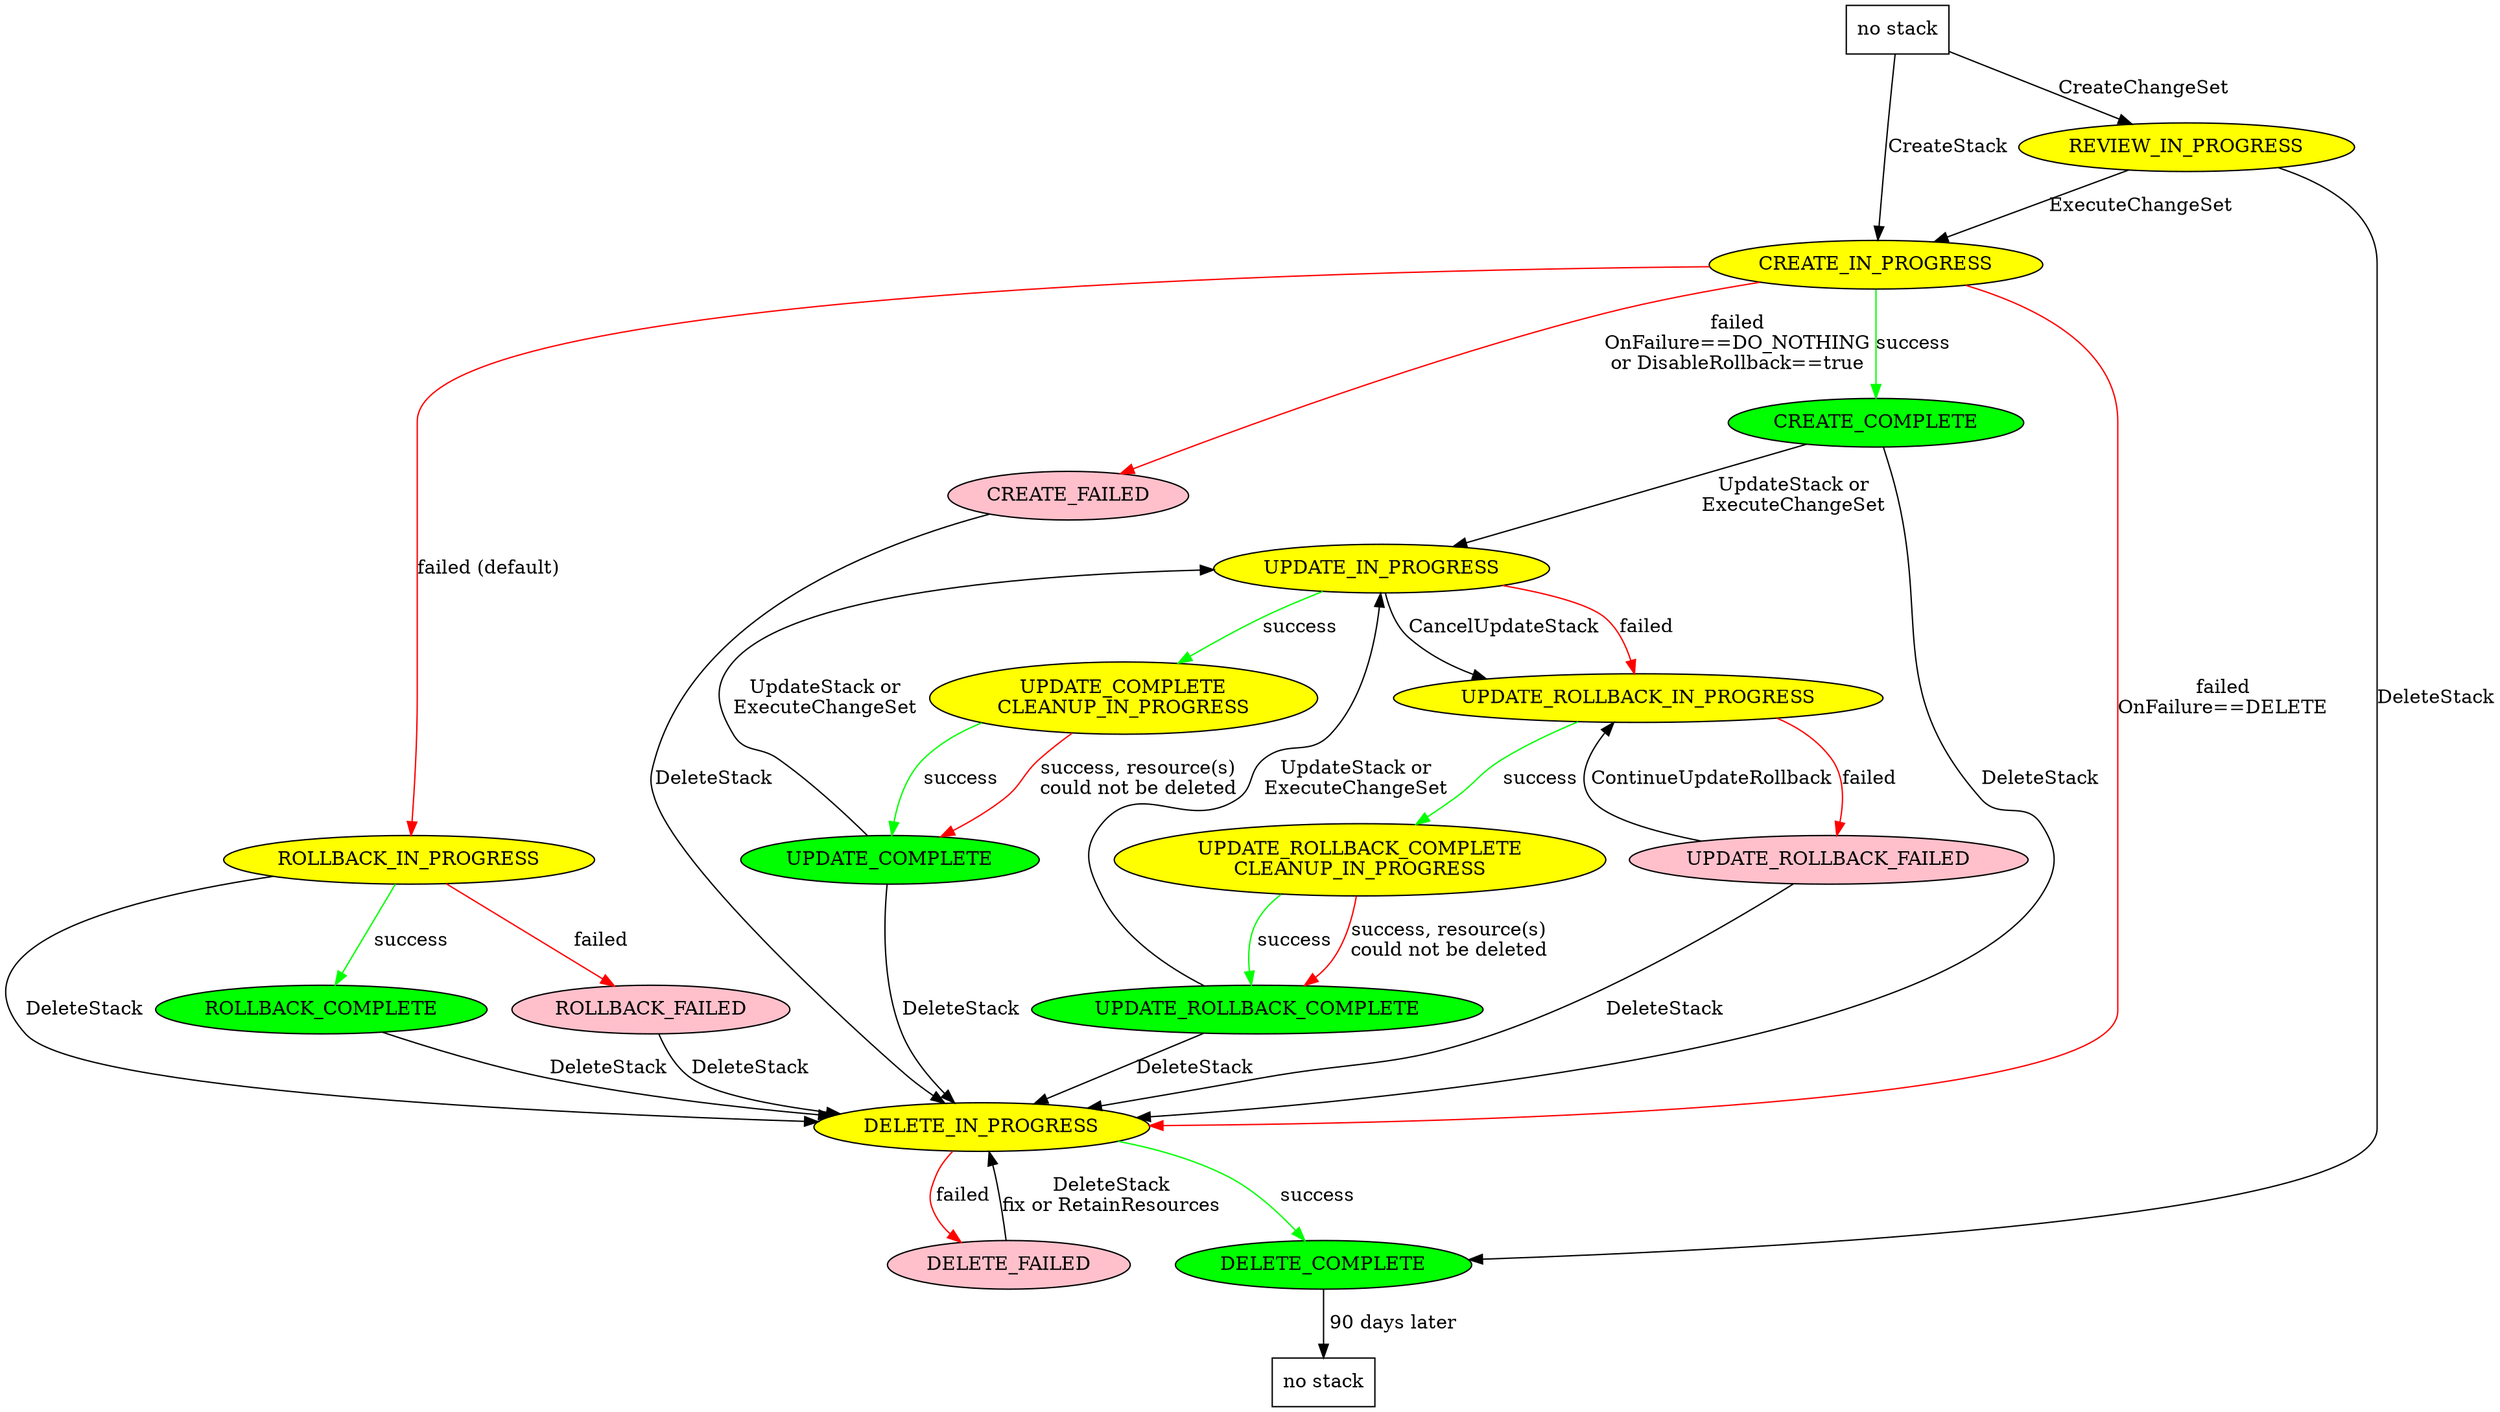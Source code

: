 digraph all_states {

  before_existence [ label="no stack" shape="box" ]
  before_existence -> CREATE_IN_PROGRESS [label="CreateStack"]
  before_existence -> REVIEW_IN_PROGRESS [label="CreateChangeSet"]

  CREATE_COMPLETE [ fillcolor="green" style=filled ]
  CREATE_COMPLETE -> UPDATE_IN_PROGRESS [label="UpdateStack or\nExecuteChangeSet"]
  CREATE_COMPLETE -> DELETE_IN_PROGRESS [label="DeleteStack"]

  REVIEW_IN_PROGRESS [ style=dotted fillcolor="yellow" style=filled ]
  REVIEW_IN_PROGRESS -> CREATE_IN_PROGRESS [label="ExecuteChangeSet"]
  REVIEW_IN_PROGRESS -> DELETE_COMPLETE [label="DeleteStack"]

  CREATE_IN_PROGRESS [ style=dotted fillcolor="yellow" style=filled ]
  CREATE_IN_PROGRESS -> CREATE_COMPLETE [label="success" color="green"]
  CREATE_IN_PROGRESS -> ROLLBACK_IN_PROGRESS [label="failed (default)" color=red] 
  CREATE_IN_PROGRESS -> CREATE_FAILED  [label="failed\nOnFailure==DO_NOTHING\nor DisableRollback==true" color="red"]
  CREATE_IN_PROGRESS -> DELETE_IN_PROGRESS  [label="failed\nOnFailure==DELETE" color="red"]

  CREATE_FAILED [ fillcolor="pink" style=filled ]
  CREATE_FAILED -> DELETE_IN_PROGRESS [label="DeleteStack"]

  DELETE_COMPLETE [ fillcolor="green" style=filled  ]
  DELETE_COMPLETE -> after_existence [ label=" 90 days later" ]

  DELETE_FAILED [ fillcolor="pink" style=filled ]
  DELETE_FAILED ->  DELETE_IN_PROGRESS [label="DeleteStack\nfix or RetainResources"]

  DELETE_IN_PROGRESS [ style=dotted fillcolor="yellow" style=filled ]
  DELETE_IN_PROGRESS -> DELETE_COMPLETE [label="success" color="green" ]
  DELETE_IN_PROGRESS -> DELETE_FAILED [ label="failed" color="red" ]

  ROLLBACK_COMPLETE [ fillcolor="green" style=filled  ]
  ROLLBACK_COMPLETE ->  DELETE_IN_PROGRESS [label="DeleteStack"]

  ROLLBACK_FAILED [ fillcolor="pink" style=filled ]
  ROLLBACK_FAILED -> DELETE_IN_PROGRESS [label="DeleteStack"]

  ROLLBACK_IN_PROGRESS [ style=dotted fillcolor="yellow" style=filled ]
  ROLLBACK_IN_PROGRESS -> ROLLBACK_COMPLETE [label="success" color="green"]
  ROLLBACK_IN_PROGRESS -> ROLLBACK_FAILED [label="failed" color="red"]
  ROLLBACK_IN_PROGRESS -> DELETE_IN_PROGRESS [label="DeleteStack"]

  UPDATE_COMPLETE [ fillcolor="green" style=filled]
  UPDATE_COMPLETE -> DELETE_IN_PROGRESS  [label="DeleteStack"]
  UPDATE_COMPLETE -> UPDATE_IN_PROGRESS [label="UpdateStack or\nExecuteChangeSet"]

  UPDATE_COMPLETE_CLEANUP_IN_PROGRESS [ style=dotted label="UPDATE_COMPLETE\nCLEANUP_IN_PROGRESS" fillcolor="yellow" style=filled ]
  UPDATE_COMPLETE_CLEANUP_IN_PROGRESS -> UPDATE_COMPLETE [label="success, resource(s)\ncould not be deleted" color="red"]
  UPDATE_COMPLETE_CLEANUP_IN_PROGRESS -> UPDATE_COMPLETE [label="success" color="green"]

  UPDATE_IN_PROGRESS [ style=dotted fillcolor="yellow" style=filled]
  UPDATE_IN_PROGRESS -> UPDATE_COMPLETE_CLEANUP_IN_PROGRESS [label="success" color="green"]
  UPDATE_IN_PROGRESS -> UPDATE_ROLLBACK_IN_PROGRESS [label="failed" color=red ]
  UPDATE_IN_PROGRESS -> UPDATE_ROLLBACK_IN_PROGRESS [label="CancelUpdateStack"]

  UPDATE_ROLLBACK_COMPLETE [ fillcolor="green" style=filled]
  UPDATE_ROLLBACK_COMPLETE -> UPDATE_IN_PROGRESS [label="UpdateStack or\nExecuteChangeSet"]
  UPDATE_ROLLBACK_COMPLETE -> DELETE_IN_PROGRESS [label="DeleteStack"]

  UPDATE_ROLLBACK_COMPLETE_CLEANUP_IN_PROGRESS [ style=dotted label="UPDATE_ROLLBACK_COMPLETE\nCLEANUP_IN_PROGRESS" fillcolor="yellow" style=filled ]
  UPDATE_ROLLBACK_COMPLETE_CLEANUP_IN_PROGRESS -> UPDATE_ROLLBACK_COMPLETE [label="success" color=green ]
  UPDATE_ROLLBACK_COMPLETE_CLEANUP_IN_PROGRESS -> UPDATE_ROLLBACK_COMPLETE [label="success, resource(s)\ncould not be deleted" color=red ]

  UPDATE_ROLLBACK_FAILED [ fillcolor="pink" style=filled ]
  UPDATE_ROLLBACK_FAILED ->  DELETE_IN_PROGRESS [label="DeleteStack"]
  UPDATE_ROLLBACK_FAILED -> UPDATE_ROLLBACK_IN_PROGRESS [label="ContinueUpdateRollback"]

  UPDATE_ROLLBACK_IN_PROGRESS [ style=dotted fillcolor="yellow" style=filled ]
  UPDATE_ROLLBACK_IN_PROGRESS -> UPDATE_ROLLBACK_COMPLETE_CLEANUP_IN_PROGRESS [label="success" color=green ]
  UPDATE_ROLLBACK_IN_PROGRESS -> UPDATE_ROLLBACK_FAILED [label="failed" color="red"]


  after_existence [ label="no stack" shape="box" ]

}

